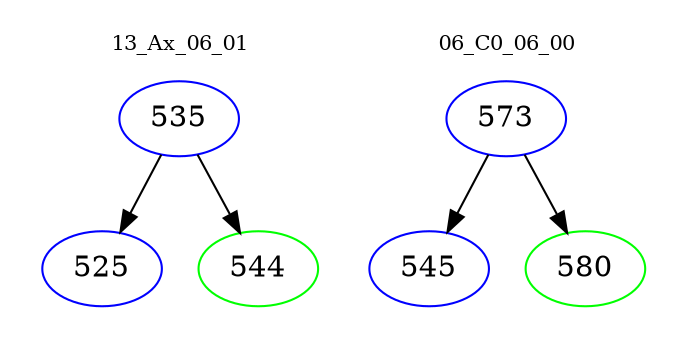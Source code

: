 digraph{
subgraph cluster_0 {
color = white
label = "13_Ax_06_01";
fontsize=10;
T0_535 [label="535", color="blue"]
T0_535 -> T0_525 [color="black"]
T0_525 [label="525", color="blue"]
T0_535 -> T0_544 [color="black"]
T0_544 [label="544", color="green"]
}
subgraph cluster_1 {
color = white
label = "06_C0_06_00";
fontsize=10;
T1_573 [label="573", color="blue"]
T1_573 -> T1_545 [color="black"]
T1_545 [label="545", color="blue"]
T1_573 -> T1_580 [color="black"]
T1_580 [label="580", color="green"]
}
}
